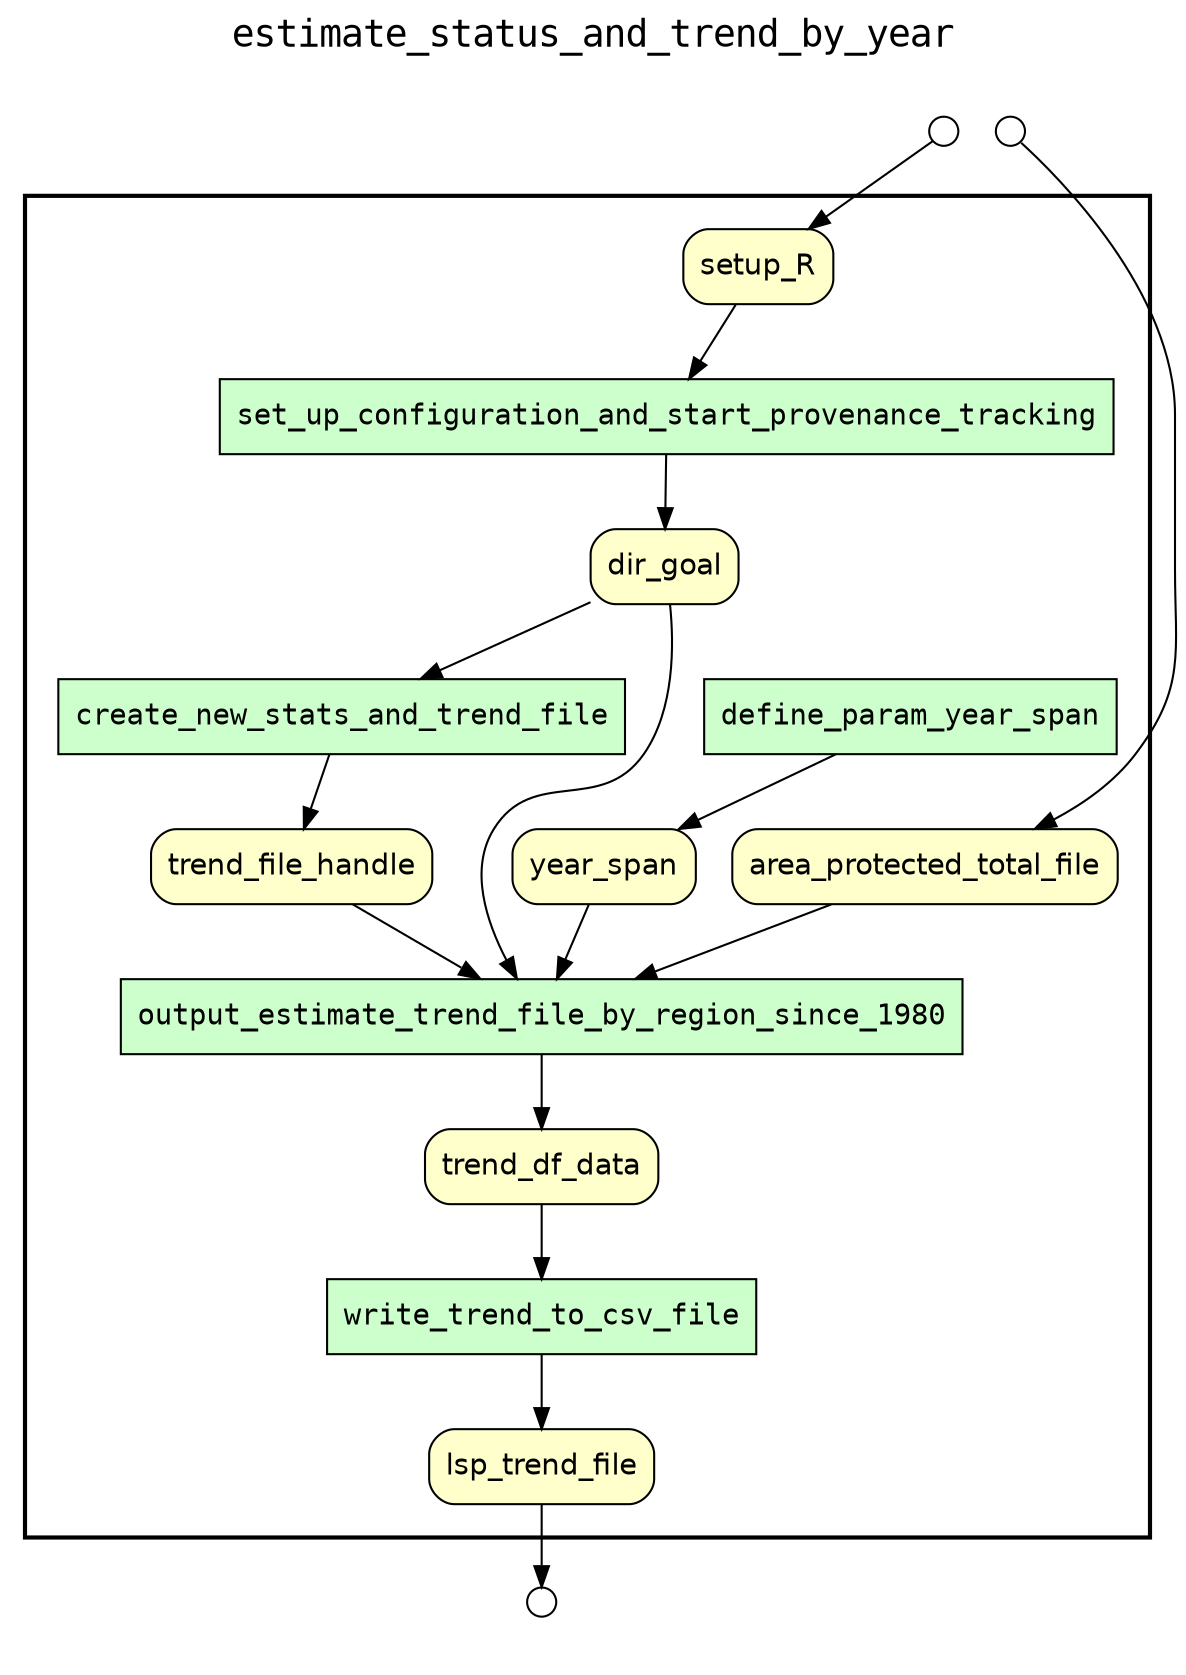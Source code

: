 
digraph yw_data_view {
rankdir=TB
fontname=Courier; fontsize=18; labelloc=t
label="estimate_status_and_trend_by_year"
subgraph cluster_workflow { label=""; color=black; penwidth=2
subgraph cluster_workflow_inner { label=""; color=white
node[shape=box style="filled" fillcolor="#CCFFCC" peripheries=1 fontname=Courier]
output_estimate_trend_file_by_region_since_1980
define_param_year_span
create_new_stats_and_trend_file
set_up_configuration_and_start_provenance_tracking
write_trend_to_csv_file
node[shape=box style="filled" fillcolor="#CCFFCC" peripheries=1 fontname=Courier]
node[shape=box style="rounded,filled" fillcolor="#FFFFCC" peripheries=1 fontname=Helvetica]
setup_R
dir_goal
trend_file_handle
year_span
area_protected_total_file
trend_df_data
lsp_trend_file
node[shape=box style="rounded,filled" fillcolor="#FFFFFF" peripheries=1 fontname=Helvetica]
}}
subgraph cluster_inflows { label=""; color=white; penwidth=2
subgraph cluster_inflows_inner { label=""; color=white
node[shape=circle fillcolor="#FFFFFF" peripheries=1 width=0.2]
setup_R_inflow [label=""]
area_protected_total_file_inflow [label=""]
}}
subgraph cluster_outflows { label=""; color=white; penwidth=2
subgraph cluster_outflows_inner { label=""; color=white
node[shape=circle fillcolor="#FFFFFF" peripheries=1 width=0.2]
lsp_trend_file_outflow [label=""]
}}
trend_df_data -> write_trend_to_csv_file
area_protected_total_file -> output_estimate_trend_file_by_region_since_1980
year_span -> output_estimate_trend_file_by_region_since_1980
trend_file_handle -> output_estimate_trend_file_by_region_since_1980
dir_goal -> output_estimate_trend_file_by_region_since_1980
dir_goal -> create_new_stats_and_trend_file
setup_R -> set_up_configuration_and_start_provenance_tracking
set_up_configuration_and_start_provenance_tracking -> dir_goal
create_new_stats_and_trend_file -> trend_file_handle
define_param_year_span -> year_span
output_estimate_trend_file_by_region_since_1980 -> trend_df_data
write_trend_to_csv_file -> lsp_trend_file
setup_R_inflow -> setup_R
area_protected_total_file_inflow -> area_protected_total_file
lsp_trend_file -> lsp_trend_file_outflow
}

